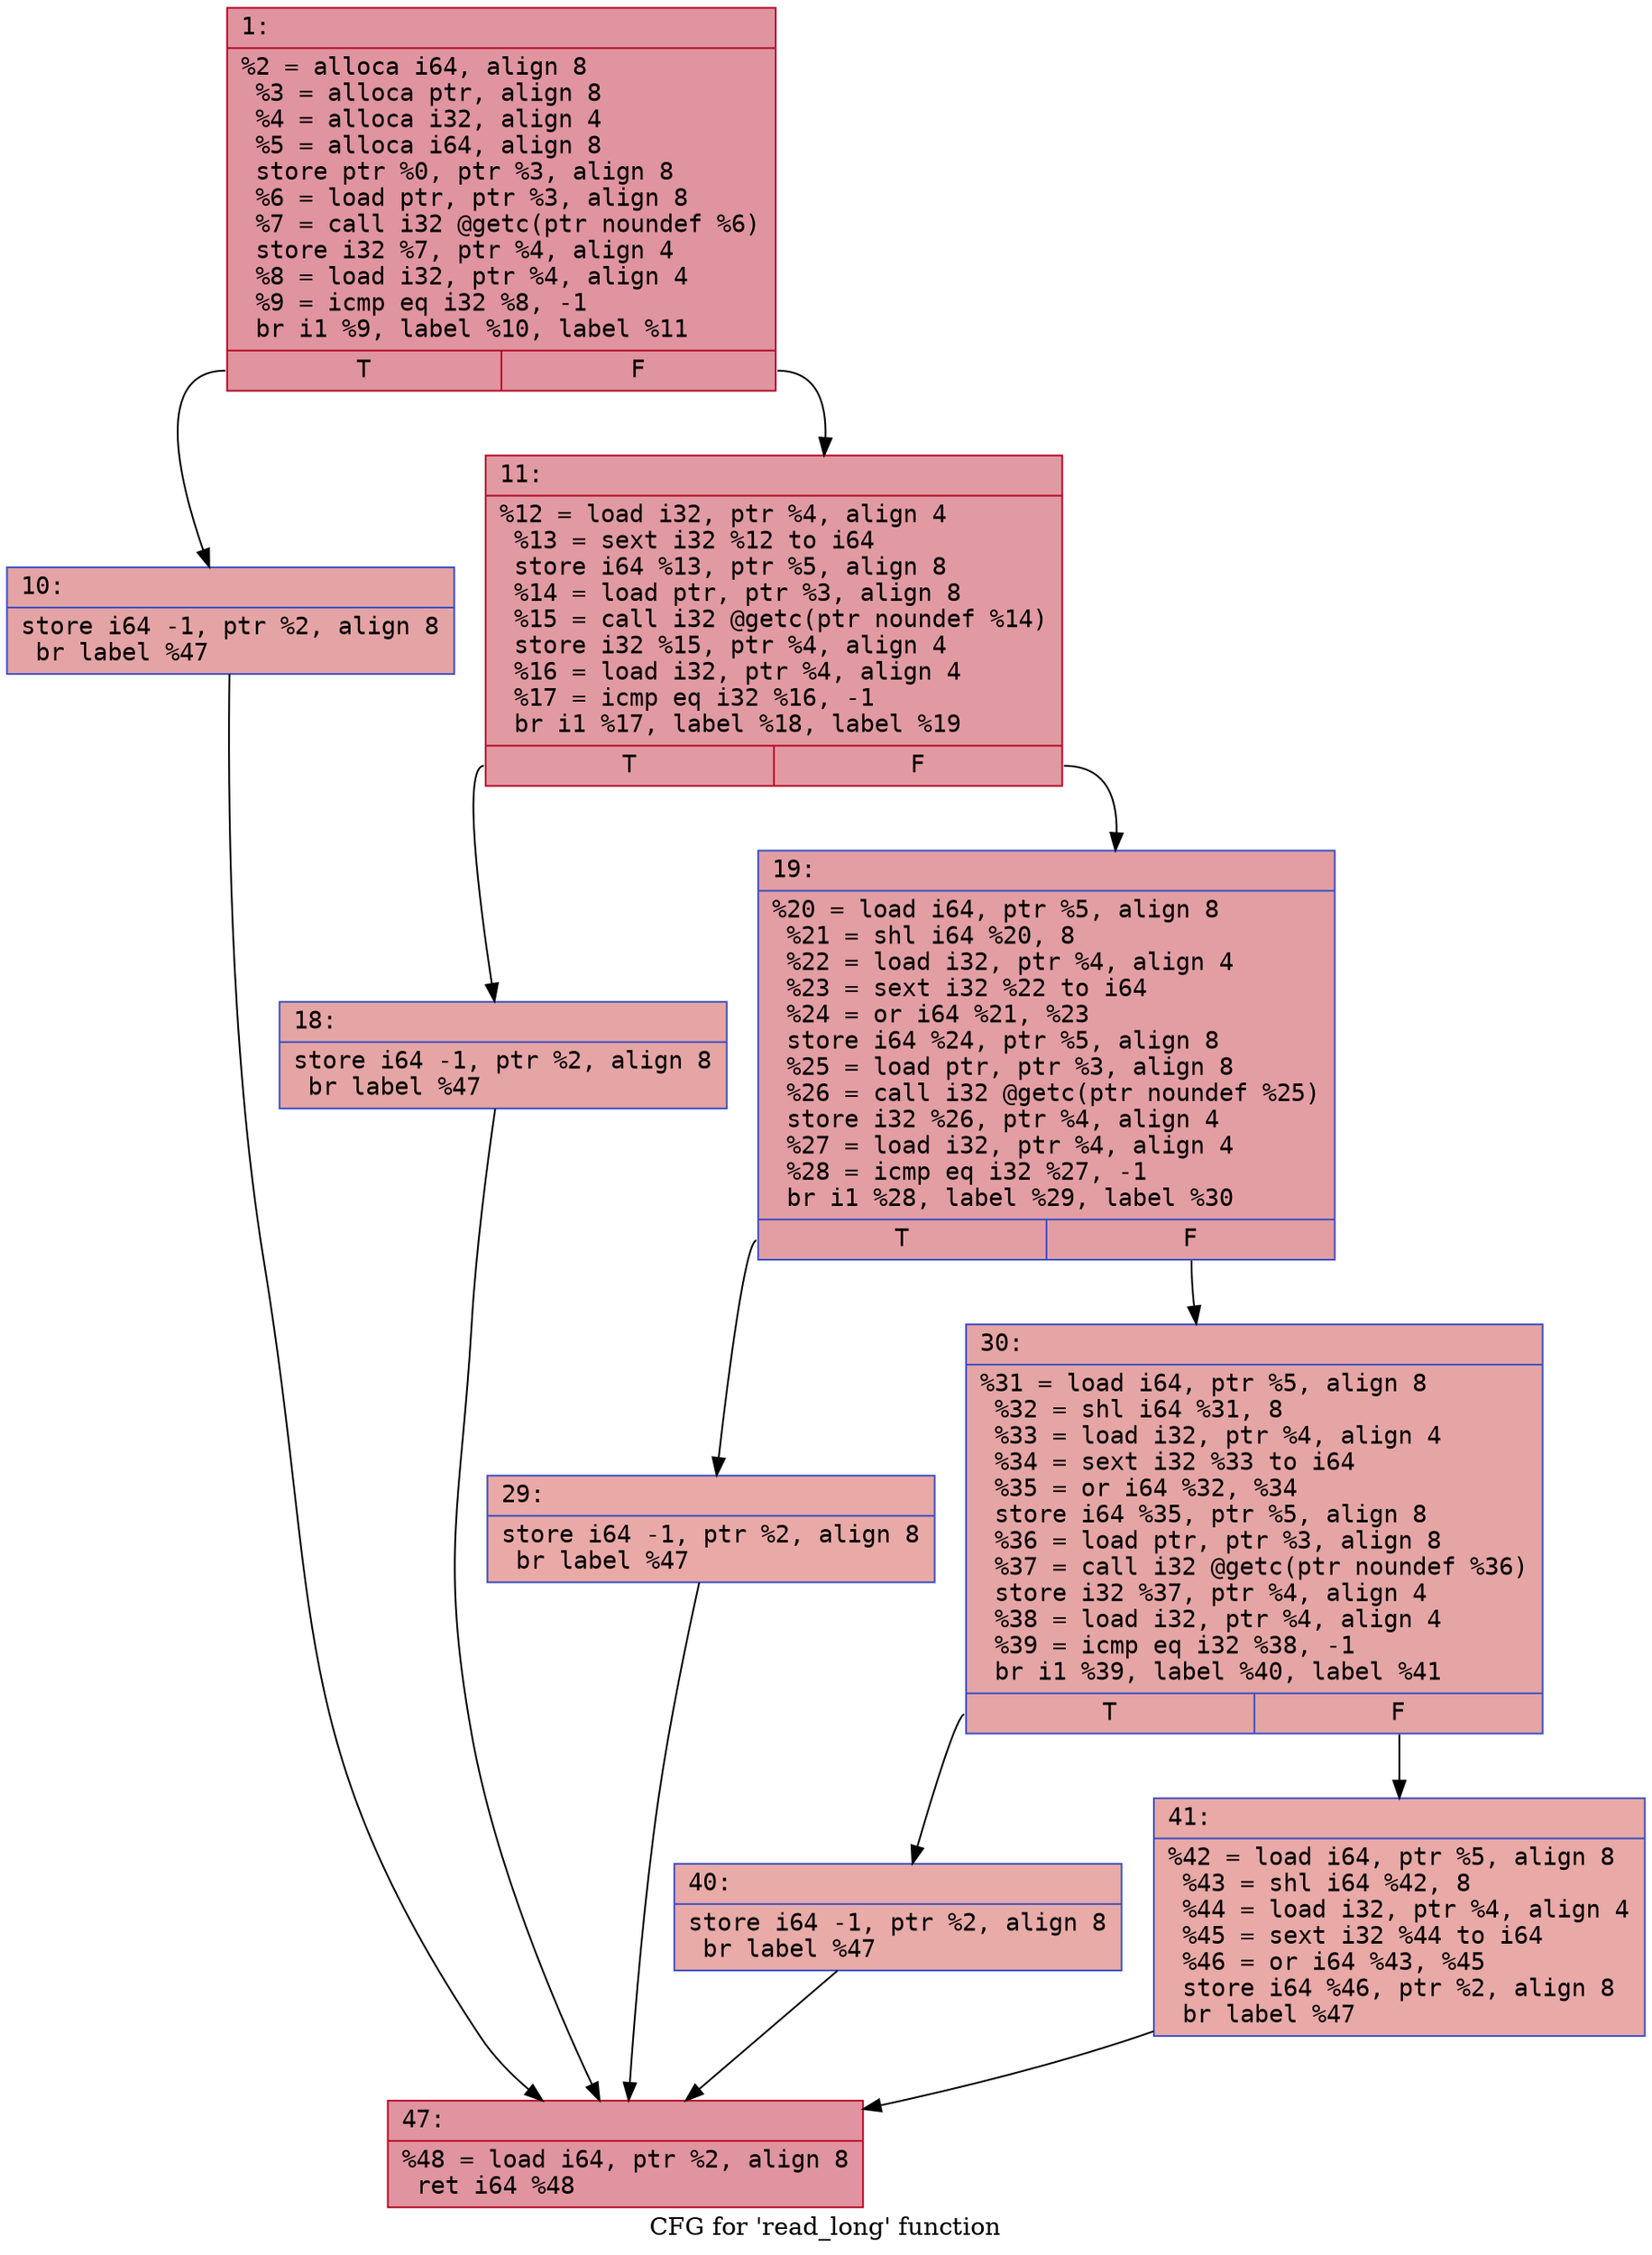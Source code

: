 digraph "CFG for 'read_long' function" {
	label="CFG for 'read_long' function";

	Node0x6000037d1f90 [shape=record,color="#b70d28ff", style=filled, fillcolor="#b70d2870" fontname="Courier",label="{1:\l|  %2 = alloca i64, align 8\l  %3 = alloca ptr, align 8\l  %4 = alloca i32, align 4\l  %5 = alloca i64, align 8\l  store ptr %0, ptr %3, align 8\l  %6 = load ptr, ptr %3, align 8\l  %7 = call i32 @getc(ptr noundef %6)\l  store i32 %7, ptr %4, align 4\l  %8 = load i32, ptr %4, align 4\l  %9 = icmp eq i32 %8, -1\l  br i1 %9, label %10, label %11\l|{<s0>T|<s1>F}}"];
	Node0x6000037d1f90:s0 -> Node0x6000037d1fe0[tooltip="1 -> 10\nProbability 37.50%" ];
	Node0x6000037d1f90:s1 -> Node0x6000037d2030[tooltip="1 -> 11\nProbability 62.50%" ];
	Node0x6000037d1fe0 [shape=record,color="#3d50c3ff", style=filled, fillcolor="#c32e3170" fontname="Courier",label="{10:\l|  store i64 -1, ptr %2, align 8\l  br label %47\l}"];
	Node0x6000037d1fe0 -> Node0x6000037d2260[tooltip="10 -> 47\nProbability 100.00%" ];
	Node0x6000037d2030 [shape=record,color="#b70d28ff", style=filled, fillcolor="#bb1b2c70" fontname="Courier",label="{11:\l|  %12 = load i32, ptr %4, align 4\l  %13 = sext i32 %12 to i64\l  store i64 %13, ptr %5, align 8\l  %14 = load ptr, ptr %3, align 8\l  %15 = call i32 @getc(ptr noundef %14)\l  store i32 %15, ptr %4, align 4\l  %16 = load i32, ptr %4, align 4\l  %17 = icmp eq i32 %16, -1\l  br i1 %17, label %18, label %19\l|{<s0>T|<s1>F}}"];
	Node0x6000037d2030:s0 -> Node0x6000037d2080[tooltip="11 -> 18\nProbability 37.50%" ];
	Node0x6000037d2030:s1 -> Node0x6000037d20d0[tooltip="11 -> 19\nProbability 62.50%" ];
	Node0x6000037d2080 [shape=record,color="#3d50c3ff", style=filled, fillcolor="#c5333470" fontname="Courier",label="{18:\l|  store i64 -1, ptr %2, align 8\l  br label %47\l}"];
	Node0x6000037d2080 -> Node0x6000037d2260[tooltip="18 -> 47\nProbability 100.00%" ];
	Node0x6000037d20d0 [shape=record,color="#3d50c3ff", style=filled, fillcolor="#be242e70" fontname="Courier",label="{19:\l|  %20 = load i64, ptr %5, align 8\l  %21 = shl i64 %20, 8\l  %22 = load i32, ptr %4, align 4\l  %23 = sext i32 %22 to i64\l  %24 = or i64 %21, %23\l  store i64 %24, ptr %5, align 8\l  %25 = load ptr, ptr %3, align 8\l  %26 = call i32 @getc(ptr noundef %25)\l  store i32 %26, ptr %4, align 4\l  %27 = load i32, ptr %4, align 4\l  %28 = icmp eq i32 %27, -1\l  br i1 %28, label %29, label %30\l|{<s0>T|<s1>F}}"];
	Node0x6000037d20d0:s0 -> Node0x6000037d2120[tooltip="19 -> 29\nProbability 37.50%" ];
	Node0x6000037d20d0:s1 -> Node0x6000037d2170[tooltip="19 -> 30\nProbability 62.50%" ];
	Node0x6000037d2120 [shape=record,color="#3d50c3ff", style=filled, fillcolor="#ca3b3770" fontname="Courier",label="{29:\l|  store i64 -1, ptr %2, align 8\l  br label %47\l}"];
	Node0x6000037d2120 -> Node0x6000037d2260[tooltip="29 -> 47\nProbability 100.00%" ];
	Node0x6000037d2170 [shape=record,color="#3d50c3ff", style=filled, fillcolor="#c5333470" fontname="Courier",label="{30:\l|  %31 = load i64, ptr %5, align 8\l  %32 = shl i64 %31, 8\l  %33 = load i32, ptr %4, align 4\l  %34 = sext i32 %33 to i64\l  %35 = or i64 %32, %34\l  store i64 %35, ptr %5, align 8\l  %36 = load ptr, ptr %3, align 8\l  %37 = call i32 @getc(ptr noundef %36)\l  store i32 %37, ptr %4, align 4\l  %38 = load i32, ptr %4, align 4\l  %39 = icmp eq i32 %38, -1\l  br i1 %39, label %40, label %41\l|{<s0>T|<s1>F}}"];
	Node0x6000037d2170:s0 -> Node0x6000037d21c0[tooltip="30 -> 40\nProbability 37.50%" ];
	Node0x6000037d2170:s1 -> Node0x6000037d2210[tooltip="30 -> 41\nProbability 62.50%" ];
	Node0x6000037d21c0 [shape=record,color="#3d50c3ff", style=filled, fillcolor="#cc403a70" fontname="Courier",label="{40:\l|  store i64 -1, ptr %2, align 8\l  br label %47\l}"];
	Node0x6000037d21c0 -> Node0x6000037d2260[tooltip="40 -> 47\nProbability 100.00%" ];
	Node0x6000037d2210 [shape=record,color="#3d50c3ff", style=filled, fillcolor="#ca3b3770" fontname="Courier",label="{41:\l|  %42 = load i64, ptr %5, align 8\l  %43 = shl i64 %42, 8\l  %44 = load i32, ptr %4, align 4\l  %45 = sext i32 %44 to i64\l  %46 = or i64 %43, %45\l  store i64 %46, ptr %2, align 8\l  br label %47\l}"];
	Node0x6000037d2210 -> Node0x6000037d2260[tooltip="41 -> 47\nProbability 100.00%" ];
	Node0x6000037d2260 [shape=record,color="#b70d28ff", style=filled, fillcolor="#b70d2870" fontname="Courier",label="{47:\l|  %48 = load i64, ptr %2, align 8\l  ret i64 %48\l}"];
}
